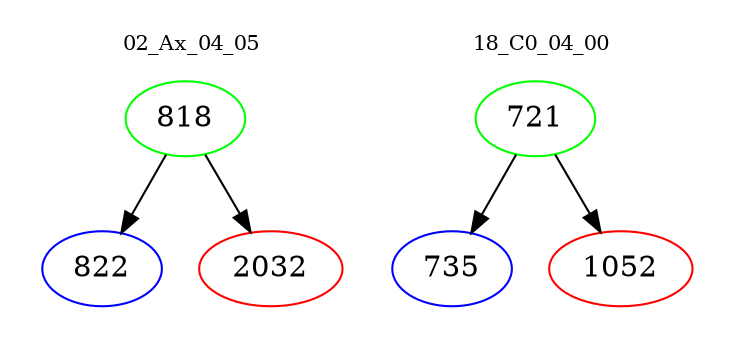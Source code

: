 digraph{
subgraph cluster_0 {
color = white
label = "02_Ax_04_05";
fontsize=10;
T0_818 [label="818", color="green"]
T0_818 -> T0_822 [color="black"]
T0_822 [label="822", color="blue"]
T0_818 -> T0_2032 [color="black"]
T0_2032 [label="2032", color="red"]
}
subgraph cluster_1 {
color = white
label = "18_C0_04_00";
fontsize=10;
T1_721 [label="721", color="green"]
T1_721 -> T1_735 [color="black"]
T1_735 [label="735", color="blue"]
T1_721 -> T1_1052 [color="black"]
T1_1052 [label="1052", color="red"]
}
}
